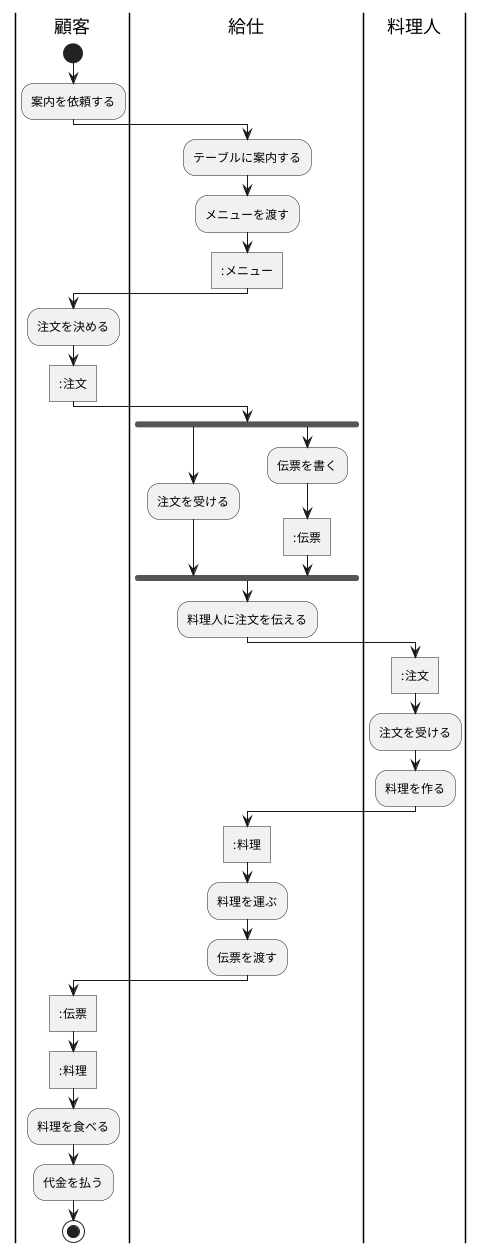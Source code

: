 @startuml 演習7-3

|顧客|
|顧客|
|給仕|
|給仕|
|料理人|
|料理人|

|顧客|
start
:案内を依頼する;
|顧客|
|給仕|
:テーブルに案内する;
:メニューを渡す;
::メニュー]
|給仕|
|顧客|
:注文を決める;
::注文]
|顧客|
|給仕|
fork
:注文を受ける;
fork again
:伝票を書く;
::伝票]
end fork
:料理人に注文を伝える;
|給仕|
|料理人|
::注文]
:注文を受ける;
:料理を作る;
|料理人|
|給仕|
::料理]
:料理を運ぶ;
:伝票を渡す;
|給仕|
|顧客|
::伝票]
::料理]
:料理を食べる;
:代金を払う;
|顧客|
stop
@enduml